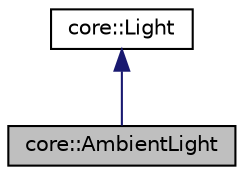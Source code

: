 digraph "core::AmbientLight"
{
 // LATEX_PDF_SIZE
  edge [fontname="Helvetica",fontsize="10",labelfontname="Helvetica",labelfontsize="10"];
  node [fontname="Helvetica",fontsize="10",shape=record];
  Node1 [label="core::AmbientLight",height=0.2,width=0.4,color="black", fillcolor="grey75", style="filled", fontcolor="black",tooltip=" "];
  Node2 -> Node1 [dir="back",color="midnightblue",fontsize="10",style="solid",fontname="Helvetica"];
  Node2 [label="core::Light",height=0.2,width=0.4,color="black", fillcolor="white", style="filled",URL="$d5/daa/classcore_1_1Light.html",tooltip="The Light class defines the common base class for all lights."];
}
